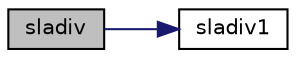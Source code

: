 digraph "sladiv"
{
 // LATEX_PDF_SIZE
  edge [fontname="Helvetica",fontsize="10",labelfontname="Helvetica",labelfontsize="10"];
  node [fontname="Helvetica",fontsize="10",shape=record];
  rankdir="LR";
  Node1 [label="sladiv",height=0.2,width=0.4,color="black", fillcolor="grey75", style="filled", fontcolor="black",tooltip="SLADIV performs complex division in real arithmetic, avoiding unnecessary overflow."];
  Node1 -> Node2 [color="midnightblue",fontsize="10",style="solid",fontname="Helvetica"];
  Node2 [label="sladiv1",height=0.2,width=0.4,color="black", fillcolor="white", style="filled",URL="$sladiv_8f.html#a323fe389f69d094b34281d982bf059c5",tooltip=" "];
}
